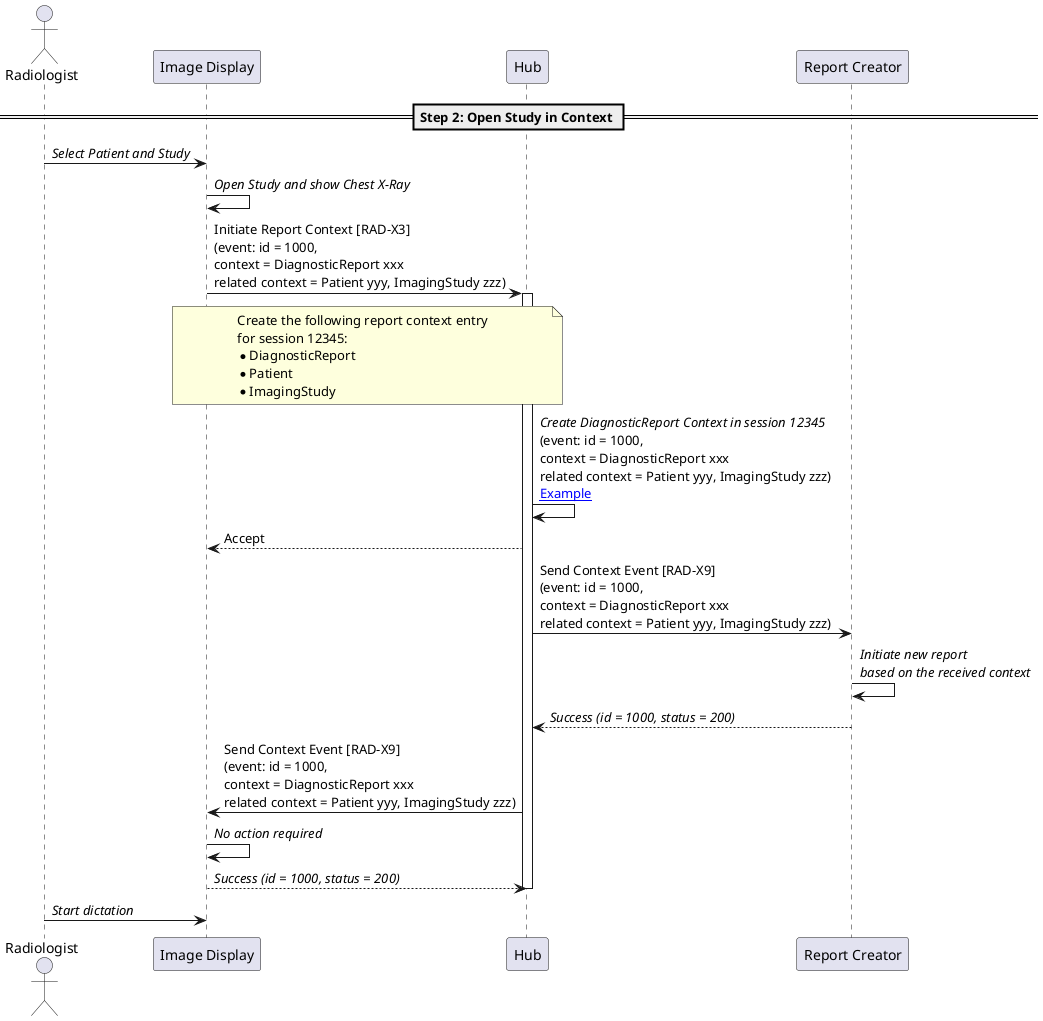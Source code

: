 @startuml

actor Radiologist as User
participant "Image Display" as PACS
participant "Hub" as Hub
participant "Report Creator" as Report

== Step 2: Open Study in Context ==

User->PACS: //Select Patient and Study//
PACS->PACS: //Open Study and show Chest X-Ray//

PACS->Hub: Initiate Report Context [RAD-X3]\n(event: id = 1000,\ncontext = DiagnosticReport xxx\nrelated context = Patient yyy, ImagingStudy zzz)
activate Hub
note over PACS, Hub
Create the following report context entry
for session 12345:
* DiagnosticReport
* Patient
* ImagingStudy
end note

Hub->Hub: //Create DiagnosticReport Context in session 12345//\n(event: id = 1000,\ncontext = DiagnosticReport xxx\nrelated context = Patient yyy, ImagingStudy zzz)\n[[open_study_for_reporting.html#available-context-and-content-in-hub Example]]
Hub-->PACS: Accept

Hub->Report: Send Context Event [RAD-X9]\n(event: id = 1000,\ncontext = DiagnosticReport xxx\nrelated context = Patient yyy, ImagingStudy zzz)
Report->Report: //Initiate new report//\n//based on the received context//
Report-->Hub: //Success (id = 1000, status = 200)//

Hub->PACS: Send Context Event [RAD-X9]\n(event: id = 1000,\ncontext = DiagnosticReport xxx\nrelated context = Patient yyy, ImagingStudy zzz)
PACS->PACS: //No action required//
PACS-->Hub: //Success (id = 1000, status = 200)//
deactivate Hub

User->PACS: //Start dictation//

@enduml